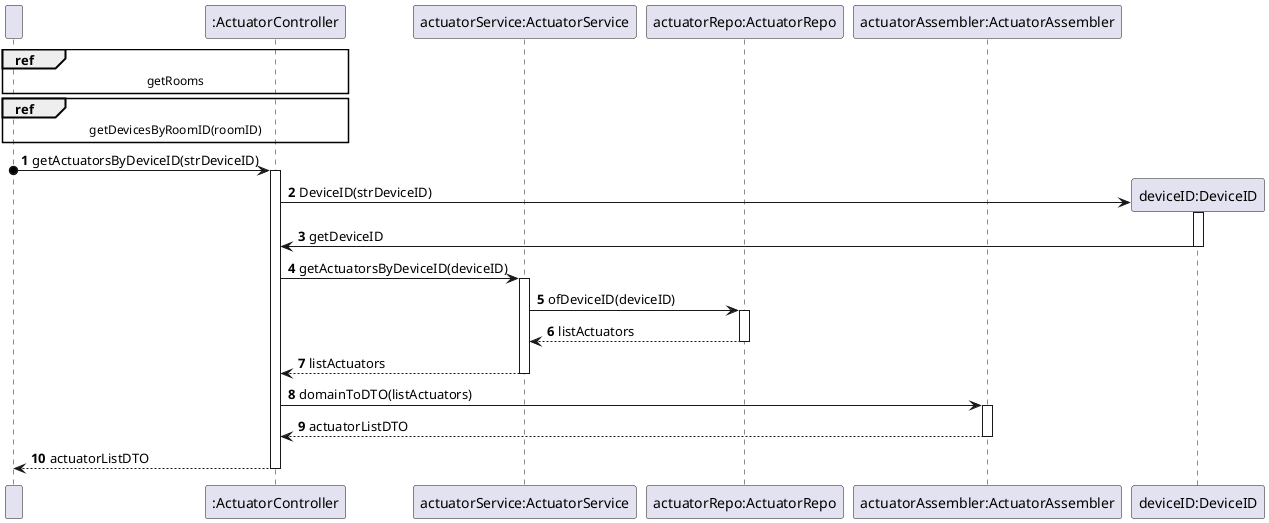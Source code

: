 @startuml
'https://plantuml.com/sequence-diagram
!pragma layout smetana
autonumber

    participant " " as User
    participant ":ActuatorController" as ActuatorController
    participant "actuatorService:ActuatorService" as ActuatorService
    participant "actuatorRepo:ActuatorRepo" as ActuatorRepo
    participant "actuatorAssembler:ActuatorAssembler" as ActuatorAssembler
    participant "deviceID:DeviceID" as DeviceID



' Request all devices by room and functionality
    ref over User, ActuatorController: getRooms
    ref over User, ActuatorController: getDevicesByRoomID(roomID)
' Request to close the blind roller

User o-> ActuatorController: getActuatorsByDeviceID(strDeviceID)
activate ActuatorController

create DeviceID
ActuatorController -> DeviceID : DeviceID(strDeviceID)
activate DeviceID

DeviceID -> ActuatorController : getDeviceID
deactivate DeviceID

ActuatorController -> ActuatorService : getActuatorsByDeviceID(deviceID)
activate ActuatorService

ActuatorService -> ActuatorRepo: ofDeviceID(deviceID)
activate ActuatorRepo

ActuatorRepo --> ActuatorService: listActuators
deactivate ActuatorRepo

ActuatorService --> ActuatorController: listActuators
deactivate ActuatorService

ActuatorController -> ActuatorAssembler: domainToDTO(listActuators)
activate ActuatorAssembler

ActuatorAssembler --> ActuatorController: actuatorListDTO
deactivate ActuatorAssembler

ActuatorController --> User: actuatorListDTO
deactivate ActuatorController



@enduml